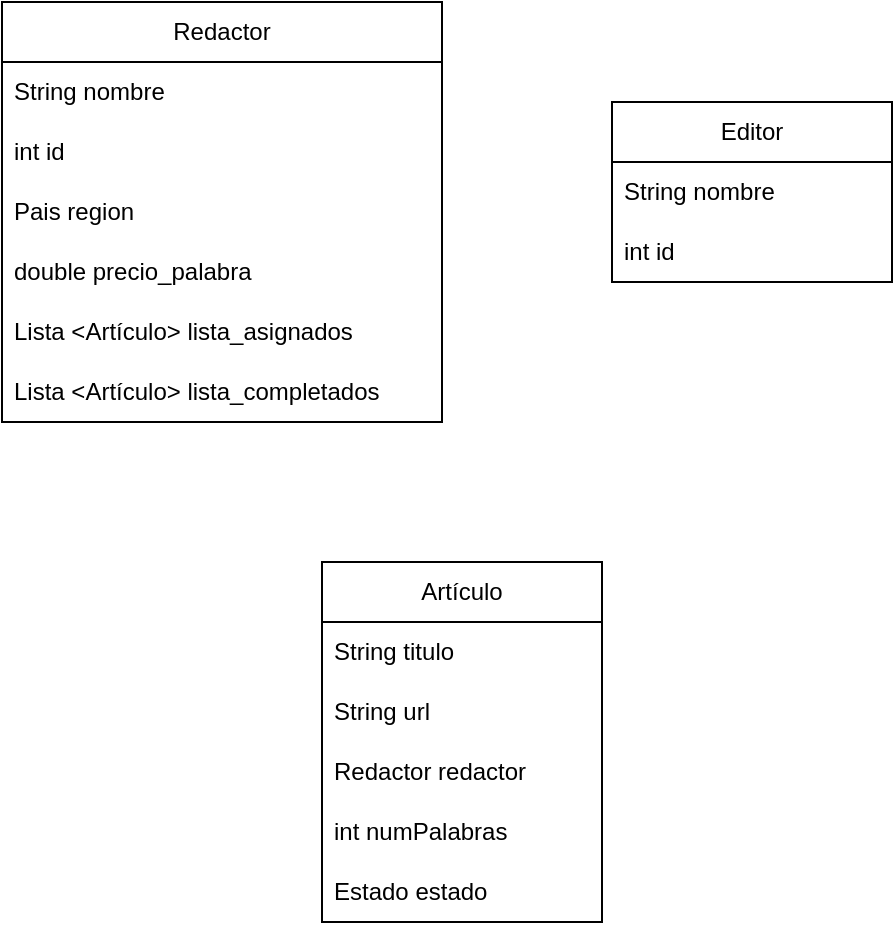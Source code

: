 <mxfile version="26.2.5">
  <diagram name="Page-1" id="cR6Y9hkuU8DVdEDLFz3K">
    <mxGraphModel dx="1044" dy="527" grid="1" gridSize="10" guides="1" tooltips="1" connect="1" arrows="1" fold="1" page="1" pageScale="1" pageWidth="850" pageHeight="1100" math="0" shadow="0">
      <root>
        <mxCell id="0" />
        <mxCell id="1" parent="0" />
        <mxCell id="qsYJnI62qsBUlOKumu7H-2" value="Redactor" style="swimlane;fontStyle=0;childLayout=stackLayout;horizontal=1;startSize=30;horizontalStack=0;resizeParent=1;resizeParentMax=0;resizeLast=0;collapsible=1;marginBottom=0;whiteSpace=wrap;html=1;" vertex="1" parent="1">
          <mxGeometry x="50" y="40" width="220" height="210" as="geometry" />
        </mxCell>
        <mxCell id="qsYJnI62qsBUlOKumu7H-3" value="String nombre" style="text;strokeColor=none;fillColor=none;align=left;verticalAlign=middle;spacingLeft=4;spacingRight=4;overflow=hidden;points=[[0,0.5],[1,0.5]];portConstraint=eastwest;rotatable=0;whiteSpace=wrap;html=1;" vertex="1" parent="qsYJnI62qsBUlOKumu7H-2">
          <mxGeometry y="30" width="220" height="30" as="geometry" />
        </mxCell>
        <mxCell id="qsYJnI62qsBUlOKumu7H-4" value="int id" style="text;strokeColor=none;fillColor=none;align=left;verticalAlign=middle;spacingLeft=4;spacingRight=4;overflow=hidden;points=[[0,0.5],[1,0.5]];portConstraint=eastwest;rotatable=0;whiteSpace=wrap;html=1;" vertex="1" parent="qsYJnI62qsBUlOKumu7H-2">
          <mxGeometry y="60" width="220" height="30" as="geometry" />
        </mxCell>
        <mxCell id="qsYJnI62qsBUlOKumu7H-5" value="Pais region" style="text;strokeColor=none;fillColor=none;align=left;verticalAlign=middle;spacingLeft=4;spacingRight=4;overflow=hidden;points=[[0,0.5],[1,0.5]];portConstraint=eastwest;rotatable=0;whiteSpace=wrap;html=1;" vertex="1" parent="qsYJnI62qsBUlOKumu7H-2">
          <mxGeometry y="90" width="220" height="30" as="geometry" />
        </mxCell>
        <mxCell id="qsYJnI62qsBUlOKumu7H-14" value="double precio_palabra" style="text;strokeColor=none;fillColor=none;align=left;verticalAlign=middle;spacingLeft=4;spacingRight=4;overflow=hidden;points=[[0,0.5],[1,0.5]];portConstraint=eastwest;rotatable=0;whiteSpace=wrap;html=1;" vertex="1" parent="qsYJnI62qsBUlOKumu7H-2">
          <mxGeometry y="120" width="220" height="30" as="geometry" />
        </mxCell>
        <mxCell id="qsYJnI62qsBUlOKumu7H-16" value="Lista &amp;lt;Artículo&amp;gt; lista_asignados" style="text;strokeColor=none;fillColor=none;align=left;verticalAlign=middle;spacingLeft=4;spacingRight=4;overflow=hidden;points=[[0,0.5],[1,0.5]];portConstraint=eastwest;rotatable=0;whiteSpace=wrap;html=1;" vertex="1" parent="qsYJnI62qsBUlOKumu7H-2">
          <mxGeometry y="150" width="220" height="30" as="geometry" />
        </mxCell>
        <mxCell id="qsYJnI62qsBUlOKumu7H-15" value="Lista &amp;lt;Artículo&amp;gt; lista_completados" style="text;strokeColor=none;fillColor=none;align=left;verticalAlign=middle;spacingLeft=4;spacingRight=4;overflow=hidden;points=[[0,0.5],[1,0.5]];portConstraint=eastwest;rotatable=0;whiteSpace=wrap;html=1;" vertex="1" parent="qsYJnI62qsBUlOKumu7H-2">
          <mxGeometry y="180" width="220" height="30" as="geometry" />
        </mxCell>
        <mxCell id="qsYJnI62qsBUlOKumu7H-6" value="Editor" style="swimlane;fontStyle=0;childLayout=stackLayout;horizontal=1;startSize=30;horizontalStack=0;resizeParent=1;resizeParentMax=0;resizeLast=0;collapsible=1;marginBottom=0;whiteSpace=wrap;html=1;" vertex="1" parent="1">
          <mxGeometry x="355" y="90" width="140" height="90" as="geometry" />
        </mxCell>
        <mxCell id="qsYJnI62qsBUlOKumu7H-7" value="String nombre" style="text;strokeColor=none;fillColor=none;align=left;verticalAlign=middle;spacingLeft=4;spacingRight=4;overflow=hidden;points=[[0,0.5],[1,0.5]];portConstraint=eastwest;rotatable=0;whiteSpace=wrap;html=1;" vertex="1" parent="qsYJnI62qsBUlOKumu7H-6">
          <mxGeometry y="30" width="140" height="30" as="geometry" />
        </mxCell>
        <mxCell id="qsYJnI62qsBUlOKumu7H-8" value="int id" style="text;strokeColor=none;fillColor=none;align=left;verticalAlign=middle;spacingLeft=4;spacingRight=4;overflow=hidden;points=[[0,0.5],[1,0.5]];portConstraint=eastwest;rotatable=0;whiteSpace=wrap;html=1;" vertex="1" parent="qsYJnI62qsBUlOKumu7H-6">
          <mxGeometry y="60" width="140" height="30" as="geometry" />
        </mxCell>
        <mxCell id="qsYJnI62qsBUlOKumu7H-10" value="Artículo" style="swimlane;fontStyle=0;childLayout=stackLayout;horizontal=1;startSize=30;horizontalStack=0;resizeParent=1;resizeParentMax=0;resizeLast=0;collapsible=1;marginBottom=0;whiteSpace=wrap;html=1;" vertex="1" parent="1">
          <mxGeometry x="210" y="320" width="140" height="180" as="geometry" />
        </mxCell>
        <mxCell id="qsYJnI62qsBUlOKumu7H-11" value="String titulo" style="text;strokeColor=none;fillColor=none;align=left;verticalAlign=middle;spacingLeft=4;spacingRight=4;overflow=hidden;points=[[0,0.5],[1,0.5]];portConstraint=eastwest;rotatable=0;whiteSpace=wrap;html=1;" vertex="1" parent="qsYJnI62qsBUlOKumu7H-10">
          <mxGeometry y="30" width="140" height="30" as="geometry" />
        </mxCell>
        <mxCell id="qsYJnI62qsBUlOKumu7H-12" value="String url" style="text;strokeColor=none;fillColor=none;align=left;verticalAlign=middle;spacingLeft=4;spacingRight=4;overflow=hidden;points=[[0,0.5],[1,0.5]];portConstraint=eastwest;rotatable=0;whiteSpace=wrap;html=1;" vertex="1" parent="qsYJnI62qsBUlOKumu7H-10">
          <mxGeometry y="60" width="140" height="30" as="geometry" />
        </mxCell>
        <mxCell id="qsYJnI62qsBUlOKumu7H-13" value="Redactor redactor" style="text;strokeColor=none;fillColor=none;align=left;verticalAlign=middle;spacingLeft=4;spacingRight=4;overflow=hidden;points=[[0,0.5],[1,0.5]];portConstraint=eastwest;rotatable=0;whiteSpace=wrap;html=1;" vertex="1" parent="qsYJnI62qsBUlOKumu7H-10">
          <mxGeometry y="90" width="140" height="30" as="geometry" />
        </mxCell>
        <mxCell id="qsYJnI62qsBUlOKumu7H-19" value="int numPalabras" style="text;strokeColor=none;fillColor=none;align=left;verticalAlign=middle;spacingLeft=4;spacingRight=4;overflow=hidden;points=[[0,0.5],[1,0.5]];portConstraint=eastwest;rotatable=0;whiteSpace=wrap;html=1;" vertex="1" parent="qsYJnI62qsBUlOKumu7H-10">
          <mxGeometry y="120" width="140" height="30" as="geometry" />
        </mxCell>
        <mxCell id="qsYJnI62qsBUlOKumu7H-18" value="Estado estado" style="text;strokeColor=none;fillColor=none;align=left;verticalAlign=middle;spacingLeft=4;spacingRight=4;overflow=hidden;points=[[0,0.5],[1,0.5]];portConstraint=eastwest;rotatable=0;whiteSpace=wrap;html=1;" vertex="1" parent="qsYJnI62qsBUlOKumu7H-10">
          <mxGeometry y="150" width="140" height="30" as="geometry" />
        </mxCell>
      </root>
    </mxGraphModel>
  </diagram>
</mxfile>
